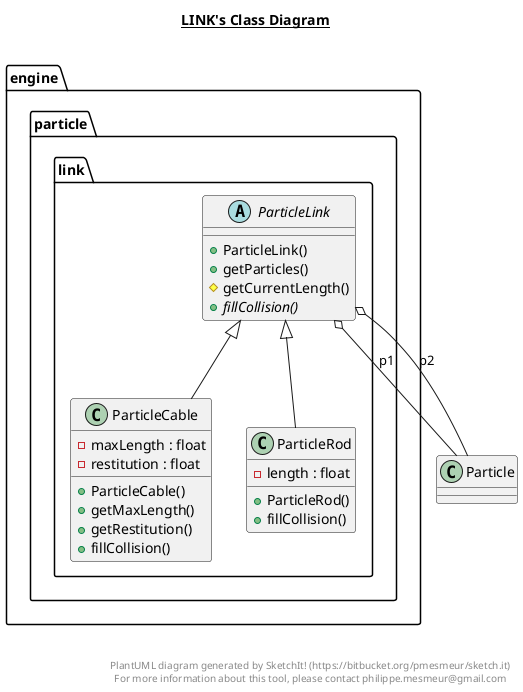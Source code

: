 @startuml

title __LINK's Class Diagram__\n

  package engine {
    package engine.particle {
      package engine.particle.link {
        class ParticleCable {
            - maxLength : float
            - restitution : float
            + ParticleCable()
            + getMaxLength()
            + getRestitution()
            + fillCollision()
        }
      }
    }
  }
  

  package engine {
    package engine.particle {
      package engine.particle.link {
        abstract class ParticleLink {
            + ParticleLink()
            + getParticles()
            # getCurrentLength()
            {abstract} + fillCollision()
        }
      }
    }
  }
  

  package engine {
    package engine.particle {
      package engine.particle.link {
        class ParticleRod {
            - length : float
            + ParticleRod()
            + fillCollision()
        }
      }
    }
  }
  

  ParticleCable -up-|> ParticleLink
  ParticleLink o-- Particle : p1
  ParticleLink o-- Particle : p2
  ParticleRod -up-|> ParticleLink


right footer


PlantUML diagram generated by SketchIt! (https://bitbucket.org/pmesmeur/sketch.it)
For more information about this tool, please contact philippe.mesmeur@gmail.com
endfooter

@enduml
